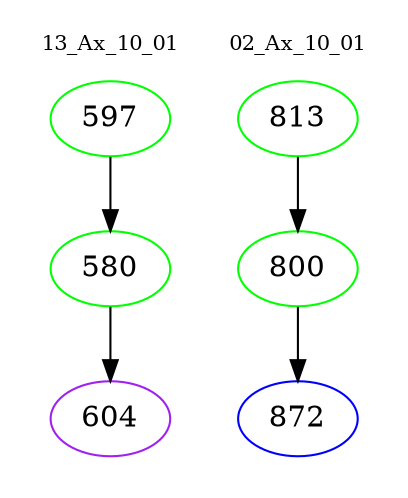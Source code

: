 digraph{
subgraph cluster_0 {
color = white
label = "13_Ax_10_01";
fontsize=10;
T0_597 [label="597", color="green"]
T0_597 -> T0_580 [color="black"]
T0_580 [label="580", color="green"]
T0_580 -> T0_604 [color="black"]
T0_604 [label="604", color="purple"]
}
subgraph cluster_1 {
color = white
label = "02_Ax_10_01";
fontsize=10;
T1_813 [label="813", color="green"]
T1_813 -> T1_800 [color="black"]
T1_800 [label="800", color="green"]
T1_800 -> T1_872 [color="black"]
T1_872 [label="872", color="blue"]
}
}
